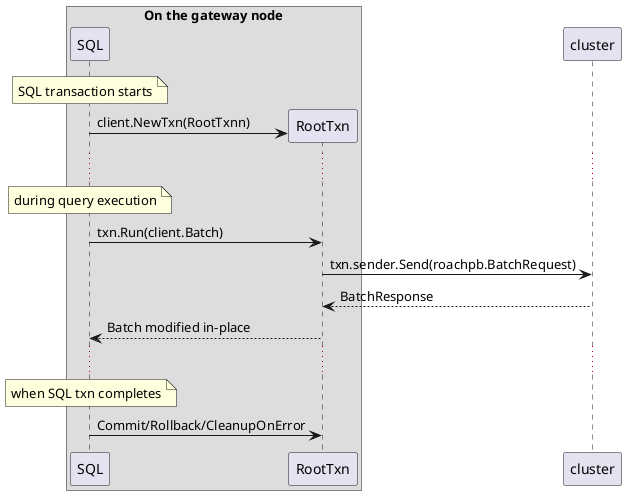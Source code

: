 @startuml
box "On the gateway node"
  participant SQL
  participant RootTxn
end box
participant cluster

note over SQL: SQL transaction starts
create RootTxn
SQL -> RootTxn : client.NewTxn(RootTxnn)
...
note over SQL: during query execution
SQL -> RootTxn : txn.Run(client.Batch)
RootTxn -> cluster : txn.sender.Send(roachpb.BatchRequest)
cluster --> RootTxn : BatchResponse
RootTxn --> SQL : Batch modified in-place
...
note over SQL: when SQL txn completes
SQL -> RootTxn : Commit/Rollback/CleanupOnError
@enduml
